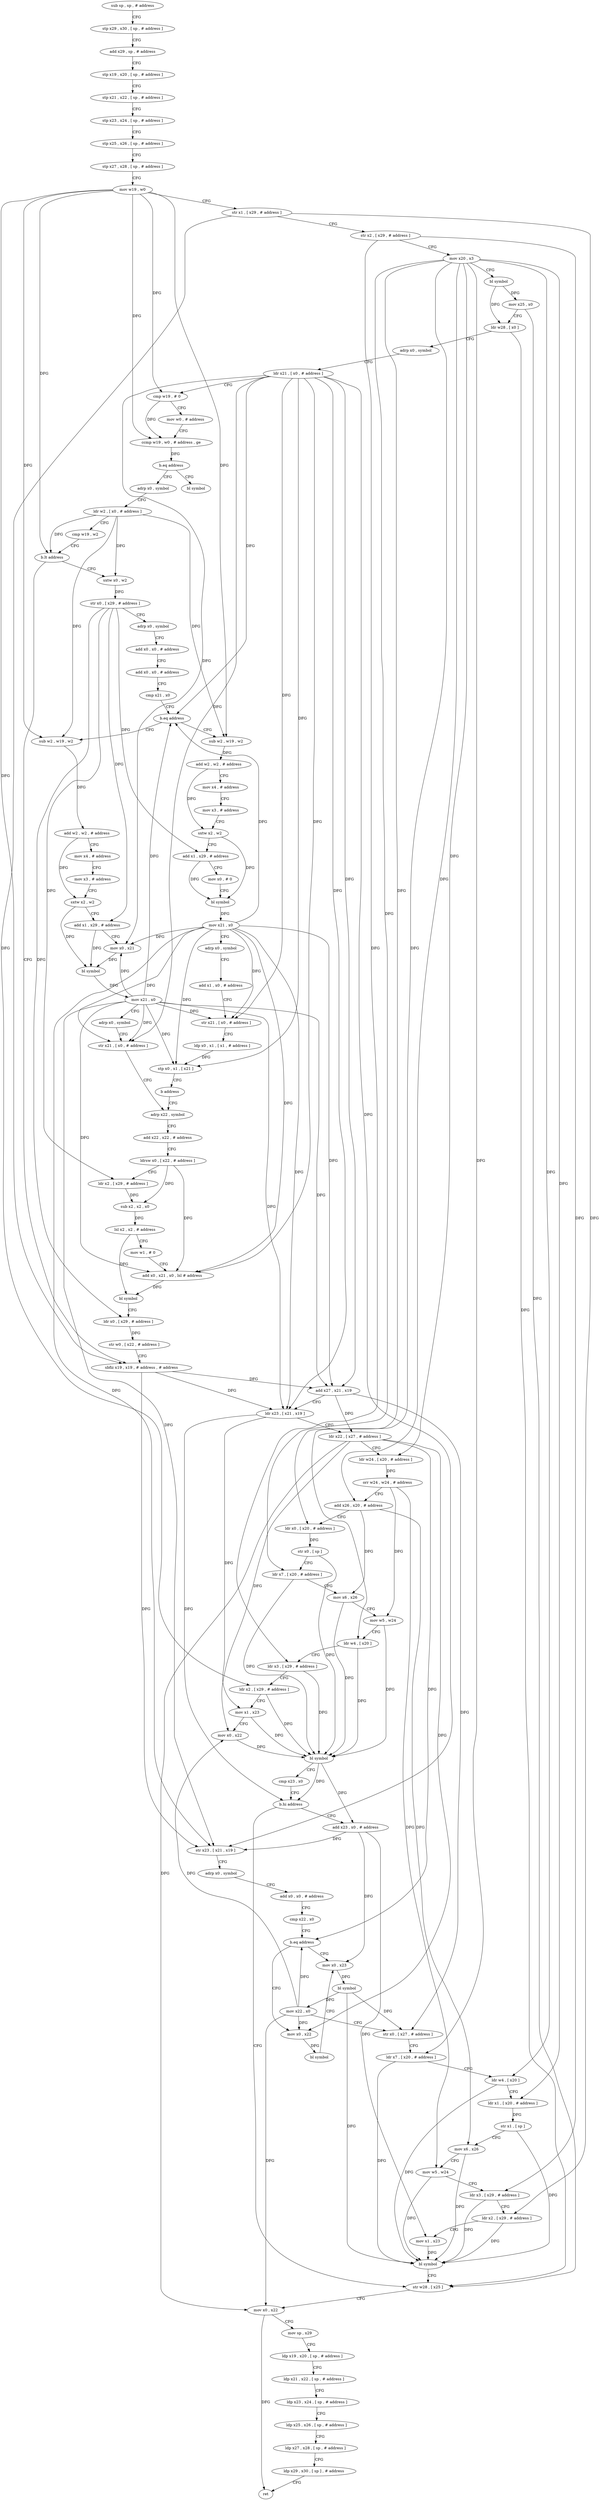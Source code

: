 digraph "func" {
"4209672" [label = "sub sp , sp , # address" ]
"4209676" [label = "stp x29 , x30 , [ sp , # address ]" ]
"4209680" [label = "add x29 , sp , # address" ]
"4209684" [label = "stp x19 , x20 , [ sp , # address ]" ]
"4209688" [label = "stp x21 , x22 , [ sp , # address ]" ]
"4209692" [label = "stp x23 , x24 , [ sp , # address ]" ]
"4209696" [label = "stp x25 , x26 , [ sp , # address ]" ]
"4209700" [label = "stp x27 , x28 , [ sp , # address ]" ]
"4209704" [label = "mov w19 , w0" ]
"4209708" [label = "str x1 , [ x29 , # address ]" ]
"4209712" [label = "str x2 , [ x29 , # address ]" ]
"4209716" [label = "mov x20 , x3" ]
"4209720" [label = "bl symbol" ]
"4209724" [label = "mov x25 , x0" ]
"4209728" [label = "ldr w28 , [ x0 ]" ]
"4209732" [label = "adrp x0 , symbol" ]
"4209736" [label = "ldr x21 , [ x0 , # address ]" ]
"4209740" [label = "cmp w19 , # 0" ]
"4209744" [label = "mov w0 , # address" ]
"4209748" [label = "ccmp w19 , w0 , # address , ge" ]
"4209752" [label = "b.eq address" ]
"4210096" [label = "bl symbol" ]
"4209756" [label = "adrp x0 , symbol" ]
"4209760" [label = "ldr w2 , [ x0 , # address ]" ]
"4209764" [label = "cmp w19 , w2" ]
"4209768" [label = "b.lt address" ]
"4209888" [label = "sbfiz x19 , x19 , # address , # address" ]
"4209772" [label = "sxtw x0 , w2" ]
"4209892" [label = "add x27 , x21 , x19" ]
"4209896" [label = "ldr x23 , [ x21 , x19 ]" ]
"4209900" [label = "ldr x22 , [ x27 , # address ]" ]
"4209904" [label = "ldr w24 , [ x20 , # address ]" ]
"4209908" [label = "orr w24 , w24 , # address" ]
"4209912" [label = "add x26 , x20 , # address" ]
"4209916" [label = "ldr x0 , [ x20 , # address ]" ]
"4209920" [label = "str x0 , [ sp ]" ]
"4209924" [label = "ldr x7 , [ x20 , # address ]" ]
"4209928" [label = "mov x6 , x26" ]
"4209932" [label = "mov w5 , w24" ]
"4209936" [label = "ldr w4 , [ x20 ]" ]
"4209940" [label = "ldr x3 , [ x29 , # address ]" ]
"4209944" [label = "ldr x2 , [ x29 , # address ]" ]
"4209948" [label = "mov x1 , x23" ]
"4209952" [label = "mov x0 , x22" ]
"4209956" [label = "bl symbol" ]
"4209960" [label = "cmp x23 , x0" ]
"4209964" [label = "b.hi address" ]
"4210056" [label = "str w28 , [ x25 ]" ]
"4209968" [label = "add x23 , x0 , # address" ]
"4209776" [label = "str x0 , [ x29 , # address ]" ]
"4209780" [label = "adrp x0 , symbol" ]
"4209784" [label = "add x0 , x0 , # address" ]
"4209788" [label = "add x0 , x0 , # address" ]
"4209792" [label = "cmp x21 , x0" ]
"4209796" [label = "b.eq address" ]
"4210100" [label = "sub w2 , w19 , w2" ]
"4209800" [label = "sub w2 , w19 , w2" ]
"4210060" [label = "mov x0 , x22" ]
"4210064" [label = "mov sp , x29" ]
"4210068" [label = "ldp x19 , x20 , [ sp , # address ]" ]
"4210072" [label = "ldp x21 , x22 , [ sp , # address ]" ]
"4210076" [label = "ldp x23 , x24 , [ sp , # address ]" ]
"4210080" [label = "ldp x25 , x26 , [ sp , # address ]" ]
"4210084" [label = "ldp x27 , x28 , [ sp , # address ]" ]
"4210088" [label = "ldp x29 , x30 , [ sp ] , # address" ]
"4210092" [label = "ret" ]
"4209972" [label = "str x23 , [ x21 , x19 ]" ]
"4209976" [label = "adrp x0 , symbol" ]
"4209980" [label = "add x0 , x0 , # address" ]
"4209984" [label = "cmp x22 , x0" ]
"4209988" [label = "b.eq address" ]
"4210000" [label = "mov x0 , x23" ]
"4209992" [label = "mov x0 , x22" ]
"4210104" [label = "add w2 , w2 , # address" ]
"4210108" [label = "mov x4 , # address" ]
"4210112" [label = "mov x3 , # address" ]
"4210116" [label = "sxtw x2 , w2" ]
"4210120" [label = "add x1 , x29 , # address" ]
"4210124" [label = "mov x0 , # 0" ]
"4210128" [label = "bl symbol" ]
"4210132" [label = "mov x21 , x0" ]
"4210136" [label = "adrp x0 , symbol" ]
"4210140" [label = "add x1 , x0 , # address" ]
"4210144" [label = "str x21 , [ x0 , # address ]" ]
"4210148" [label = "ldp x0 , x1 , [ x1 , # address ]" ]
"4210152" [label = "stp x0 , x1 , [ x21 ]" ]
"4210156" [label = "b address" ]
"4209844" [label = "adrp x22 , symbol" ]
"4209804" [label = "add w2 , w2 , # address" ]
"4209808" [label = "mov x4 , # address" ]
"4209812" [label = "mov x3 , # address" ]
"4209816" [label = "sxtw x2 , w2" ]
"4209820" [label = "add x1 , x29 , # address" ]
"4209824" [label = "mov x0 , x21" ]
"4209828" [label = "bl symbol" ]
"4209832" [label = "mov x21 , x0" ]
"4209836" [label = "adrp x0 , symbol" ]
"4209840" [label = "str x21 , [ x0 , # address ]" ]
"4210004" [label = "bl symbol" ]
"4210008" [label = "mov x22 , x0" ]
"4210012" [label = "str x0 , [ x27 , # address ]" ]
"4210016" [label = "ldr x7 , [ x20 , # address ]" ]
"4210020" [label = "ldr w4 , [ x20 ]" ]
"4210024" [label = "ldr x1 , [ x20 , # address ]" ]
"4210028" [label = "str x1 , [ sp ]" ]
"4210032" [label = "mov x6 , x26" ]
"4210036" [label = "mov w5 , w24" ]
"4210040" [label = "ldr x3 , [ x29 , # address ]" ]
"4210044" [label = "ldr x2 , [ x29 , # address ]" ]
"4210048" [label = "mov x1 , x23" ]
"4210052" [label = "bl symbol" ]
"4209996" [label = "bl symbol" ]
"4209848" [label = "add x22 , x22 , # address" ]
"4209852" [label = "ldrsw x0 , [ x22 , # address ]" ]
"4209856" [label = "ldr x2 , [ x29 , # address ]" ]
"4209860" [label = "sub x2 , x2 , x0" ]
"4209864" [label = "lsl x2 , x2 , # address" ]
"4209868" [label = "mov w1 , # 0" ]
"4209872" [label = "add x0 , x21 , x0 , lsl # address" ]
"4209876" [label = "bl symbol" ]
"4209880" [label = "ldr x0 , [ x29 , # address ]" ]
"4209884" [label = "str w0 , [ x22 , # address ]" ]
"4209672" -> "4209676" [ label = "CFG" ]
"4209676" -> "4209680" [ label = "CFG" ]
"4209680" -> "4209684" [ label = "CFG" ]
"4209684" -> "4209688" [ label = "CFG" ]
"4209688" -> "4209692" [ label = "CFG" ]
"4209692" -> "4209696" [ label = "CFG" ]
"4209696" -> "4209700" [ label = "CFG" ]
"4209700" -> "4209704" [ label = "CFG" ]
"4209704" -> "4209708" [ label = "CFG" ]
"4209704" -> "4209740" [ label = "DFG" ]
"4209704" -> "4209748" [ label = "DFG" ]
"4209704" -> "4209768" [ label = "DFG" ]
"4209704" -> "4209888" [ label = "DFG" ]
"4209704" -> "4210100" [ label = "DFG" ]
"4209704" -> "4209800" [ label = "DFG" ]
"4209708" -> "4209712" [ label = "CFG" ]
"4209708" -> "4209944" [ label = "DFG" ]
"4209708" -> "4210044" [ label = "DFG" ]
"4209712" -> "4209716" [ label = "CFG" ]
"4209712" -> "4209940" [ label = "DFG" ]
"4209712" -> "4210040" [ label = "DFG" ]
"4209716" -> "4209720" [ label = "CFG" ]
"4209716" -> "4209904" [ label = "DFG" ]
"4209716" -> "4209912" [ label = "DFG" ]
"4209716" -> "4209916" [ label = "DFG" ]
"4209716" -> "4209924" [ label = "DFG" ]
"4209716" -> "4209936" [ label = "DFG" ]
"4209716" -> "4210016" [ label = "DFG" ]
"4209716" -> "4210020" [ label = "DFG" ]
"4209716" -> "4210024" [ label = "DFG" ]
"4209720" -> "4209724" [ label = "DFG" ]
"4209720" -> "4209728" [ label = "DFG" ]
"4209724" -> "4209728" [ label = "CFG" ]
"4209724" -> "4210056" [ label = "DFG" ]
"4209728" -> "4209732" [ label = "CFG" ]
"4209728" -> "4210056" [ label = "DFG" ]
"4209732" -> "4209736" [ label = "CFG" ]
"4209736" -> "4209740" [ label = "CFG" ]
"4209736" -> "4209892" [ label = "DFG" ]
"4209736" -> "4209896" [ label = "DFG" ]
"4209736" -> "4209796" [ label = "DFG" ]
"4209736" -> "4209972" [ label = "DFG" ]
"4209736" -> "4210144" [ label = "DFG" ]
"4209736" -> "4210152" [ label = "DFG" ]
"4209736" -> "4209824" [ label = "DFG" ]
"4209736" -> "4209840" [ label = "DFG" ]
"4209736" -> "4209872" [ label = "DFG" ]
"4209740" -> "4209744" [ label = "CFG" ]
"4209740" -> "4209748" [ label = "DFG" ]
"4209744" -> "4209748" [ label = "CFG" ]
"4209748" -> "4209752" [ label = "DFG" ]
"4209752" -> "4210096" [ label = "CFG" ]
"4209752" -> "4209756" [ label = "CFG" ]
"4209756" -> "4209760" [ label = "CFG" ]
"4209760" -> "4209764" [ label = "CFG" ]
"4209760" -> "4209768" [ label = "DFG" ]
"4209760" -> "4209772" [ label = "DFG" ]
"4209760" -> "4210100" [ label = "DFG" ]
"4209760" -> "4209800" [ label = "DFG" ]
"4209764" -> "4209768" [ label = "CFG" ]
"4209768" -> "4209888" [ label = "CFG" ]
"4209768" -> "4209772" [ label = "CFG" ]
"4209888" -> "4209892" [ label = "DFG" ]
"4209888" -> "4209896" [ label = "DFG" ]
"4209888" -> "4209972" [ label = "DFG" ]
"4209772" -> "4209776" [ label = "DFG" ]
"4209892" -> "4209896" [ label = "CFG" ]
"4209892" -> "4209900" [ label = "DFG" ]
"4209892" -> "4210012" [ label = "DFG" ]
"4209896" -> "4209900" [ label = "CFG" ]
"4209896" -> "4209948" [ label = "DFG" ]
"4209896" -> "4209964" [ label = "DFG" ]
"4209900" -> "4209904" [ label = "CFG" ]
"4209900" -> "4209952" [ label = "DFG" ]
"4209900" -> "4210060" [ label = "DFG" ]
"4209900" -> "4209988" [ label = "DFG" ]
"4209900" -> "4209992" [ label = "DFG" ]
"4209904" -> "4209908" [ label = "DFG" ]
"4209908" -> "4209912" [ label = "CFG" ]
"4209908" -> "4209932" [ label = "DFG" ]
"4209908" -> "4210036" [ label = "DFG" ]
"4209912" -> "4209916" [ label = "CFG" ]
"4209912" -> "4209928" [ label = "DFG" ]
"4209912" -> "4210032" [ label = "DFG" ]
"4209916" -> "4209920" [ label = "DFG" ]
"4209920" -> "4209924" [ label = "CFG" ]
"4209920" -> "4209956" [ label = "DFG" ]
"4209924" -> "4209928" [ label = "CFG" ]
"4209924" -> "4209956" [ label = "DFG" ]
"4209928" -> "4209932" [ label = "CFG" ]
"4209928" -> "4209956" [ label = "DFG" ]
"4209932" -> "4209936" [ label = "CFG" ]
"4209932" -> "4209956" [ label = "DFG" ]
"4209936" -> "4209940" [ label = "CFG" ]
"4209936" -> "4209956" [ label = "DFG" ]
"4209940" -> "4209944" [ label = "CFG" ]
"4209940" -> "4209956" [ label = "DFG" ]
"4209944" -> "4209948" [ label = "CFG" ]
"4209944" -> "4209956" [ label = "DFG" ]
"4209948" -> "4209952" [ label = "CFG" ]
"4209948" -> "4209956" [ label = "DFG" ]
"4209952" -> "4209956" [ label = "DFG" ]
"4209956" -> "4209960" [ label = "CFG" ]
"4209956" -> "4209964" [ label = "DFG" ]
"4209956" -> "4209968" [ label = "DFG" ]
"4209960" -> "4209964" [ label = "CFG" ]
"4209964" -> "4210056" [ label = "CFG" ]
"4209964" -> "4209968" [ label = "CFG" ]
"4210056" -> "4210060" [ label = "CFG" ]
"4209968" -> "4209972" [ label = "DFG" ]
"4209968" -> "4210000" [ label = "DFG" ]
"4209968" -> "4210048" [ label = "DFG" ]
"4209776" -> "4209780" [ label = "CFG" ]
"4209776" -> "4209856" [ label = "DFG" ]
"4209776" -> "4209880" [ label = "DFG" ]
"4209776" -> "4210120" [ label = "DFG" ]
"4209776" -> "4209820" [ label = "DFG" ]
"4209780" -> "4209784" [ label = "CFG" ]
"4209784" -> "4209788" [ label = "CFG" ]
"4209788" -> "4209792" [ label = "CFG" ]
"4209792" -> "4209796" [ label = "CFG" ]
"4209796" -> "4210100" [ label = "CFG" ]
"4209796" -> "4209800" [ label = "CFG" ]
"4210100" -> "4210104" [ label = "DFG" ]
"4209800" -> "4209804" [ label = "DFG" ]
"4210060" -> "4210064" [ label = "CFG" ]
"4210060" -> "4210092" [ label = "DFG" ]
"4210064" -> "4210068" [ label = "CFG" ]
"4210068" -> "4210072" [ label = "CFG" ]
"4210072" -> "4210076" [ label = "CFG" ]
"4210076" -> "4210080" [ label = "CFG" ]
"4210080" -> "4210084" [ label = "CFG" ]
"4210084" -> "4210088" [ label = "CFG" ]
"4210088" -> "4210092" [ label = "CFG" ]
"4209972" -> "4209976" [ label = "CFG" ]
"4209976" -> "4209980" [ label = "CFG" ]
"4209980" -> "4209984" [ label = "CFG" ]
"4209984" -> "4209988" [ label = "CFG" ]
"4209988" -> "4210000" [ label = "CFG" ]
"4209988" -> "4209992" [ label = "CFG" ]
"4210000" -> "4210004" [ label = "DFG" ]
"4209992" -> "4209996" [ label = "DFG" ]
"4210104" -> "4210108" [ label = "CFG" ]
"4210104" -> "4210116" [ label = "DFG" ]
"4210108" -> "4210112" [ label = "CFG" ]
"4210112" -> "4210116" [ label = "CFG" ]
"4210116" -> "4210120" [ label = "CFG" ]
"4210116" -> "4210128" [ label = "DFG" ]
"4210120" -> "4210124" [ label = "CFG" ]
"4210120" -> "4210128" [ label = "DFG" ]
"4210124" -> "4210128" [ label = "CFG" ]
"4210128" -> "4210132" [ label = "DFG" ]
"4210132" -> "4210136" [ label = "CFG" ]
"4210132" -> "4209796" [ label = "DFG" ]
"4210132" -> "4209892" [ label = "DFG" ]
"4210132" -> "4209896" [ label = "DFG" ]
"4210132" -> "4209972" [ label = "DFG" ]
"4210132" -> "4210144" [ label = "DFG" ]
"4210132" -> "4210152" [ label = "DFG" ]
"4210132" -> "4209824" [ label = "DFG" ]
"4210132" -> "4209840" [ label = "DFG" ]
"4210132" -> "4209872" [ label = "DFG" ]
"4210136" -> "4210140" [ label = "CFG" ]
"4210140" -> "4210144" [ label = "CFG" ]
"4210144" -> "4210148" [ label = "CFG" ]
"4210148" -> "4210152" [ label = "DFG" ]
"4210152" -> "4210156" [ label = "CFG" ]
"4210156" -> "4209844" [ label = "CFG" ]
"4209844" -> "4209848" [ label = "CFG" ]
"4209804" -> "4209808" [ label = "CFG" ]
"4209804" -> "4209816" [ label = "DFG" ]
"4209808" -> "4209812" [ label = "CFG" ]
"4209812" -> "4209816" [ label = "CFG" ]
"4209816" -> "4209820" [ label = "CFG" ]
"4209816" -> "4209828" [ label = "DFG" ]
"4209820" -> "4209824" [ label = "CFG" ]
"4209820" -> "4209828" [ label = "DFG" ]
"4209824" -> "4209828" [ label = "DFG" ]
"4209828" -> "4209832" [ label = "DFG" ]
"4209832" -> "4209836" [ label = "CFG" ]
"4209832" -> "4209796" [ label = "DFG" ]
"4209832" -> "4210144" [ label = "DFG" ]
"4209832" -> "4209824" [ label = "DFG" ]
"4209832" -> "4209892" [ label = "DFG" ]
"4209832" -> "4209896" [ label = "DFG" ]
"4209832" -> "4209972" [ label = "DFG" ]
"4209832" -> "4210152" [ label = "DFG" ]
"4209832" -> "4209840" [ label = "DFG" ]
"4209832" -> "4209872" [ label = "DFG" ]
"4209836" -> "4209840" [ label = "CFG" ]
"4209840" -> "4209844" [ label = "CFG" ]
"4210004" -> "4210008" [ label = "DFG" ]
"4210004" -> "4210012" [ label = "DFG" ]
"4210004" -> "4210052" [ label = "DFG" ]
"4210008" -> "4210012" [ label = "CFG" ]
"4210008" -> "4209952" [ label = "DFG" ]
"4210008" -> "4210060" [ label = "DFG" ]
"4210008" -> "4209988" [ label = "DFG" ]
"4210008" -> "4209992" [ label = "DFG" ]
"4210012" -> "4210016" [ label = "CFG" ]
"4210016" -> "4210020" [ label = "CFG" ]
"4210016" -> "4210052" [ label = "DFG" ]
"4210020" -> "4210024" [ label = "CFG" ]
"4210020" -> "4210052" [ label = "DFG" ]
"4210024" -> "4210028" [ label = "DFG" ]
"4210028" -> "4210032" [ label = "CFG" ]
"4210028" -> "4210052" [ label = "DFG" ]
"4210032" -> "4210036" [ label = "CFG" ]
"4210032" -> "4210052" [ label = "DFG" ]
"4210036" -> "4210040" [ label = "CFG" ]
"4210036" -> "4210052" [ label = "DFG" ]
"4210040" -> "4210044" [ label = "CFG" ]
"4210040" -> "4210052" [ label = "DFG" ]
"4210044" -> "4210048" [ label = "CFG" ]
"4210044" -> "4210052" [ label = "DFG" ]
"4210048" -> "4210052" [ label = "DFG" ]
"4210052" -> "4210056" [ label = "CFG" ]
"4209996" -> "4210000" [ label = "CFG" ]
"4209848" -> "4209852" [ label = "CFG" ]
"4209852" -> "4209856" [ label = "CFG" ]
"4209852" -> "4209860" [ label = "DFG" ]
"4209852" -> "4209872" [ label = "DFG" ]
"4209856" -> "4209860" [ label = "DFG" ]
"4209860" -> "4209864" [ label = "DFG" ]
"4209864" -> "4209868" [ label = "CFG" ]
"4209864" -> "4209876" [ label = "DFG" ]
"4209868" -> "4209872" [ label = "CFG" ]
"4209872" -> "4209876" [ label = "DFG" ]
"4209876" -> "4209880" [ label = "CFG" ]
"4209880" -> "4209884" [ label = "DFG" ]
"4209884" -> "4209888" [ label = "CFG" ]
}
